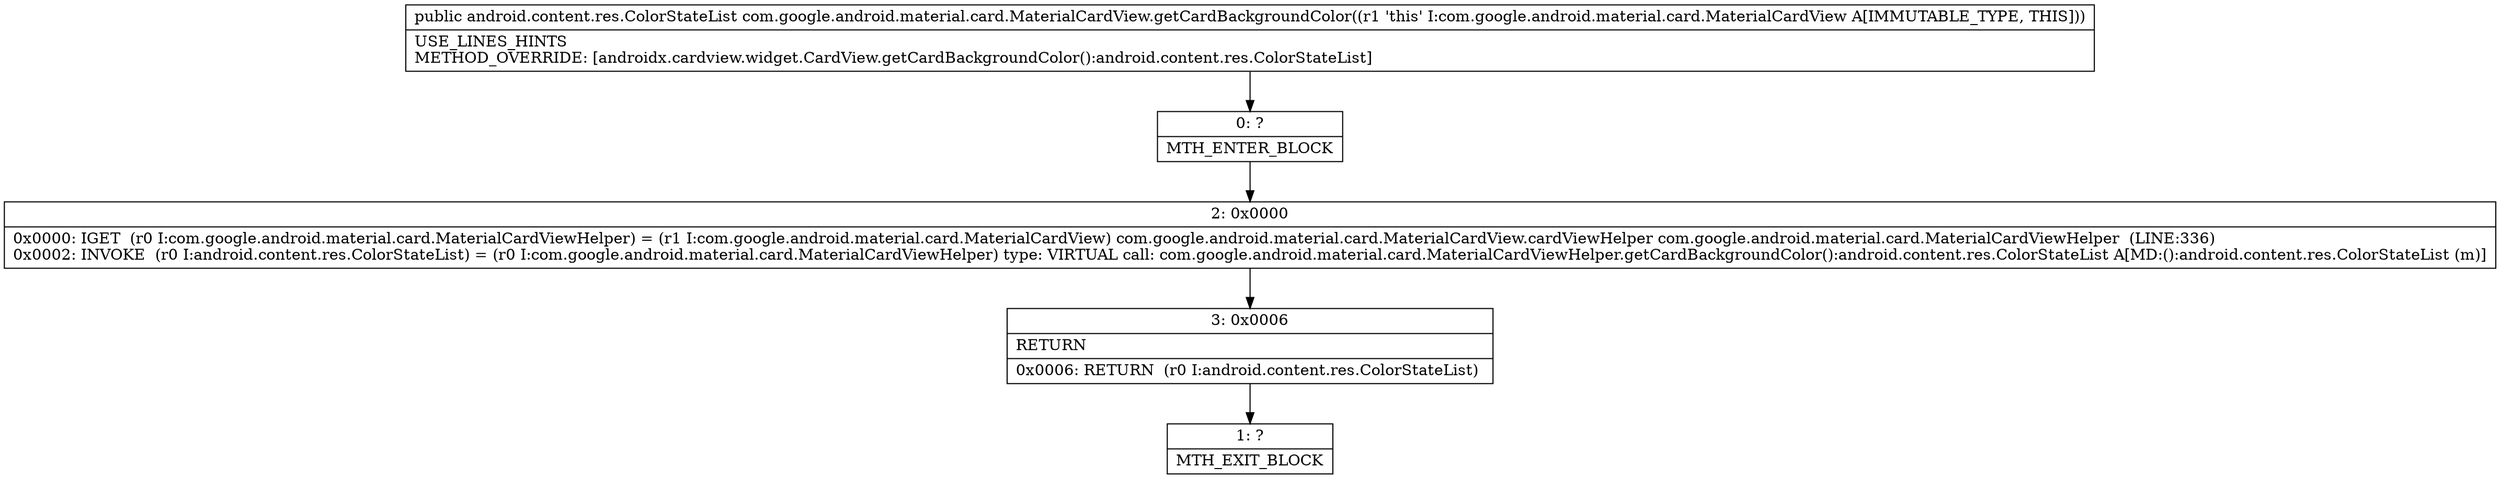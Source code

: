 digraph "CFG forcom.google.android.material.card.MaterialCardView.getCardBackgroundColor()Landroid\/content\/res\/ColorStateList;" {
Node_0 [shape=record,label="{0\:\ ?|MTH_ENTER_BLOCK\l}"];
Node_2 [shape=record,label="{2\:\ 0x0000|0x0000: IGET  (r0 I:com.google.android.material.card.MaterialCardViewHelper) = (r1 I:com.google.android.material.card.MaterialCardView) com.google.android.material.card.MaterialCardView.cardViewHelper com.google.android.material.card.MaterialCardViewHelper  (LINE:336)\l0x0002: INVOKE  (r0 I:android.content.res.ColorStateList) = (r0 I:com.google.android.material.card.MaterialCardViewHelper) type: VIRTUAL call: com.google.android.material.card.MaterialCardViewHelper.getCardBackgroundColor():android.content.res.ColorStateList A[MD:():android.content.res.ColorStateList (m)]\l}"];
Node_3 [shape=record,label="{3\:\ 0x0006|RETURN\l|0x0006: RETURN  (r0 I:android.content.res.ColorStateList) \l}"];
Node_1 [shape=record,label="{1\:\ ?|MTH_EXIT_BLOCK\l}"];
MethodNode[shape=record,label="{public android.content.res.ColorStateList com.google.android.material.card.MaterialCardView.getCardBackgroundColor((r1 'this' I:com.google.android.material.card.MaterialCardView A[IMMUTABLE_TYPE, THIS]))  | USE_LINES_HINTS\lMETHOD_OVERRIDE: [androidx.cardview.widget.CardView.getCardBackgroundColor():android.content.res.ColorStateList]\l}"];
MethodNode -> Node_0;Node_0 -> Node_2;
Node_2 -> Node_3;
Node_3 -> Node_1;
}


